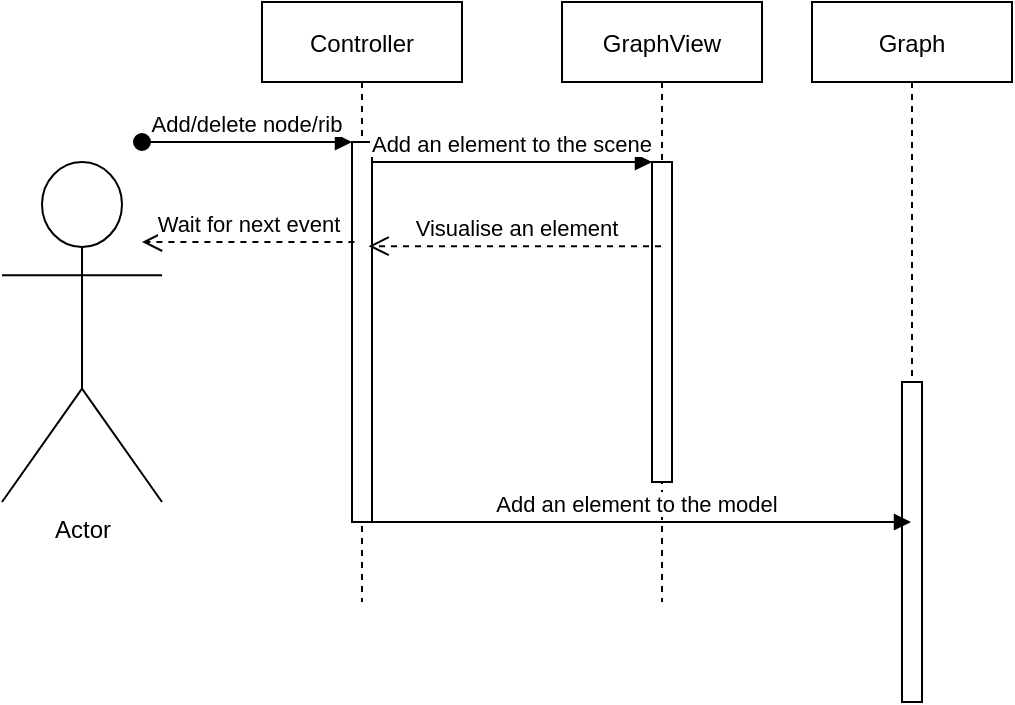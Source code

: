 <mxfile version="14.8.4" type="device"><diagram id="kgpKYQtTHZ0yAKxKKP6v" name="Page-1"><mxGraphModel dx="734" dy="417" grid="1" gridSize="10" guides="1" tooltips="1" connect="1" arrows="1" fold="1" page="1" pageScale="1" pageWidth="850" pageHeight="1100" math="0" shadow="0"><root><mxCell id="0"/><mxCell id="1" parent="0"/><mxCell id="3nuBFxr9cyL0pnOWT2aG-1" value="Controller" style="shape=umlLifeline;perimeter=lifelinePerimeter;container=1;collapsible=0;recursiveResize=0;rounded=0;shadow=0;strokeWidth=1;" parent="1" vertex="1"><mxGeometry x="150" y="80" width="100" height="300" as="geometry"/></mxCell><mxCell id="3nuBFxr9cyL0pnOWT2aG-2" value="" style="points=[];perimeter=orthogonalPerimeter;rounded=0;shadow=0;strokeWidth=1;" parent="3nuBFxr9cyL0pnOWT2aG-1" vertex="1"><mxGeometry x="45" y="70" width="10" height="190" as="geometry"/></mxCell><mxCell id="3nuBFxr9cyL0pnOWT2aG-3" value="Add/delete node/rib" style="verticalAlign=bottom;startArrow=oval;endArrow=block;startSize=8;shadow=0;strokeWidth=1;" parent="3nuBFxr9cyL0pnOWT2aG-1" target="3nuBFxr9cyL0pnOWT2aG-2" edge="1"><mxGeometry relative="1" as="geometry"><mxPoint x="-60" y="70" as="sourcePoint"/><Array as="points"><mxPoint x="-40" y="70"/><mxPoint y="70"/></Array></mxGeometry></mxCell><mxCell id="3nuBFxr9cyL0pnOWT2aG-5" value="GraphView" style="shape=umlLifeline;perimeter=lifelinePerimeter;container=1;collapsible=0;recursiveResize=0;rounded=0;shadow=0;strokeWidth=1;" parent="1" vertex="1"><mxGeometry x="300" y="80" width="100" height="300" as="geometry"/></mxCell><mxCell id="3nuBFxr9cyL0pnOWT2aG-6" value="" style="points=[];perimeter=orthogonalPerimeter;rounded=0;shadow=0;strokeWidth=1;" parent="3nuBFxr9cyL0pnOWT2aG-5" vertex="1"><mxGeometry x="45" y="80" width="10" height="160" as="geometry"/></mxCell><mxCell id="3nuBFxr9cyL0pnOWT2aG-8" value="Add an element to the scene" style="verticalAlign=bottom;endArrow=block;entryX=0;entryY=0;shadow=0;strokeWidth=1;" parent="1" source="3nuBFxr9cyL0pnOWT2aG-2" target="3nuBFxr9cyL0pnOWT2aG-6" edge="1"><mxGeometry relative="1" as="geometry"><mxPoint x="275" y="160" as="sourcePoint"/></mxGeometry></mxCell><mxCell id="1wby2zIbuRe5-ScZfL2t-1" value="Actor" style="shape=umlActor;verticalLabelPosition=bottom;verticalAlign=top;html=1;outlineConnect=0;" parent="1" vertex="1"><mxGeometry x="20" y="160" width="80" height="170" as="geometry"/></mxCell><mxCell id="1wby2zIbuRe5-ScZfL2t-2" value="Graph" style="shape=umlLifeline;perimeter=lifelinePerimeter;container=1;collapsible=0;recursiveResize=0;rounded=0;shadow=0;strokeWidth=1;" parent="1" vertex="1"><mxGeometry x="425" y="80" width="100" height="300" as="geometry"/></mxCell><mxCell id="1wby2zIbuRe5-ScZfL2t-3" value="" style="points=[];perimeter=orthogonalPerimeter;rounded=0;shadow=0;strokeWidth=1;" parent="1wby2zIbuRe5-ScZfL2t-2" vertex="1"><mxGeometry x="45" y="190" width="10" height="160" as="geometry"/></mxCell><mxCell id="1wby2zIbuRe5-ScZfL2t-4" value="Add an element to the model" style="verticalAlign=bottom;endArrow=block;shadow=0;strokeWidth=1;" parent="1" target="1wby2zIbuRe5-ScZfL2t-2" edge="1"><mxGeometry relative="1" as="geometry"><mxPoint x="200" y="340" as="sourcePoint"/><mxPoint x="490" y="310" as="targetPoint"/><Array as="points"><mxPoint x="255" y="340"/></Array></mxGeometry></mxCell><mxCell id="1wby2zIbuRe5-ScZfL2t-8" value="Visualise an element" style="html=1;verticalAlign=bottom;endArrow=open;dashed=1;endSize=8;entryX=0.533;entryY=0.407;entryDx=0;entryDy=0;entryPerimeter=0;" parent="1" source="3nuBFxr9cyL0pnOWT2aG-5" target="3nuBFxr9cyL0pnOWT2aG-1" edge="1"><mxGeometry relative="1" as="geometry"><mxPoint x="310" y="200" as="sourcePoint"/><mxPoint x="230" y="200" as="targetPoint"/></mxGeometry></mxCell><mxCell id="1wby2zIbuRe5-ScZfL2t-9" value="Wait for next event" style="html=1;verticalAlign=bottom;endArrow=open;dashed=1;endSize=8;" parent="1" edge="1"><mxGeometry relative="1" as="geometry"><mxPoint x="196.2" y="200.0" as="sourcePoint"/><mxPoint x="90" y="200" as="targetPoint"/></mxGeometry></mxCell></root></mxGraphModel></diagram></mxfile>